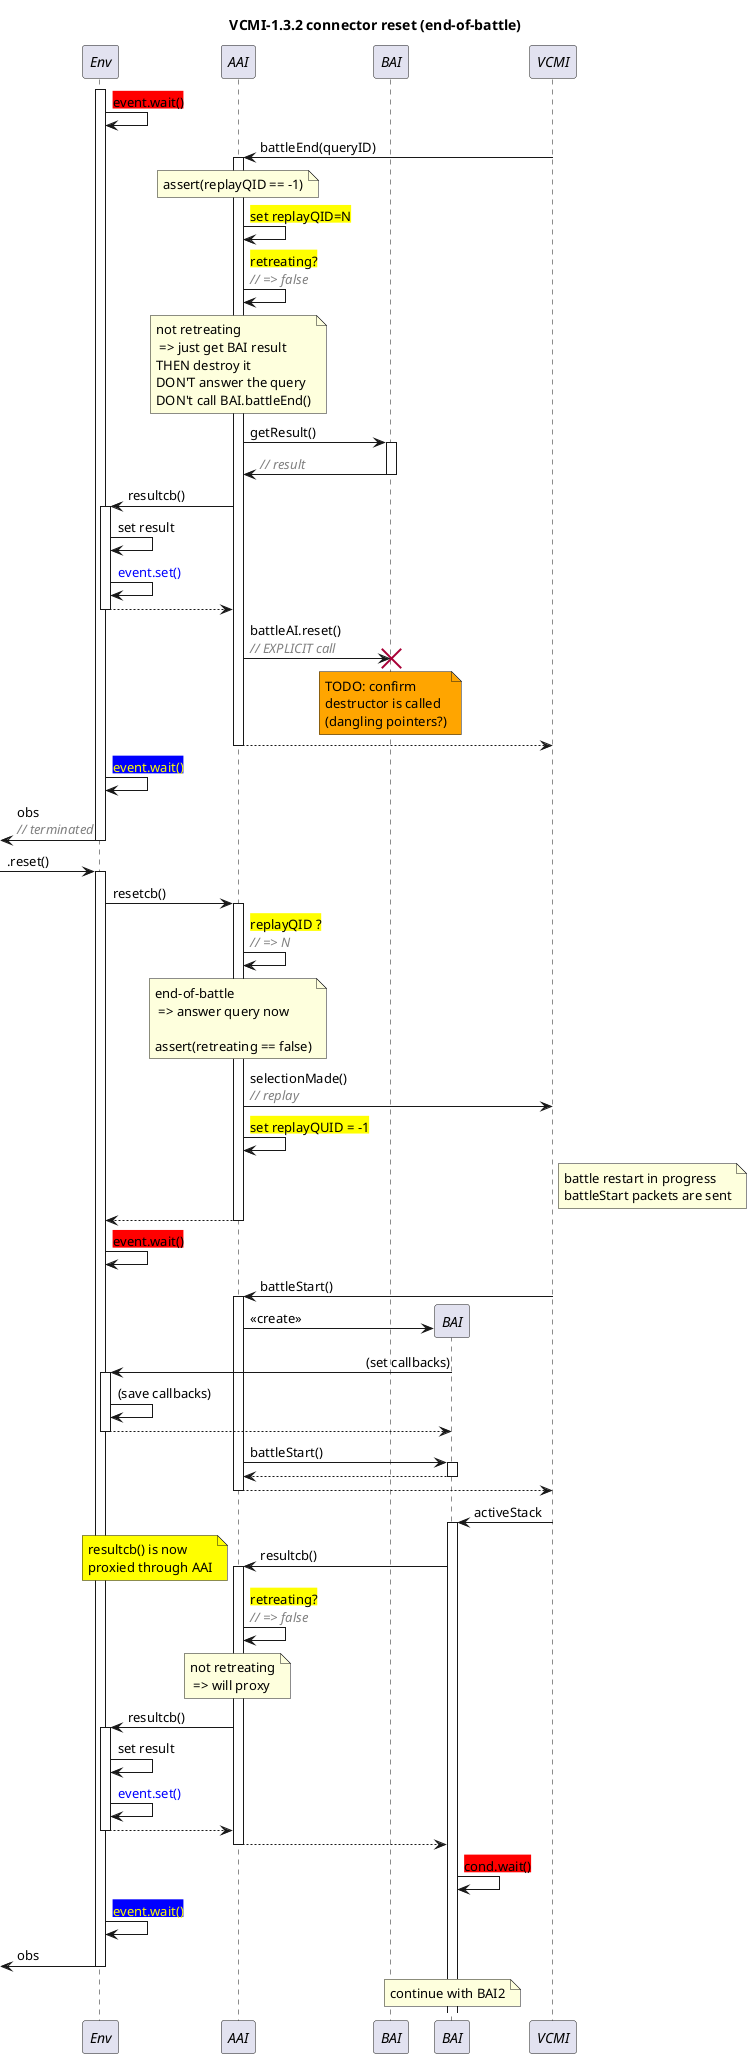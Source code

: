 @startuml "vcmi-1.32-reset-endbattle"

title "VCMI-1.3.2 connector reset (end-of-battle)"

skinparam sequenceBoxBorderColor #FFF

!$nbsp = "<U+00A0>"

' workaround the fact that text alignment can only be
' set globally. Using hspace(n) returns N monospaced
' $nbsp chars
!function $hspace($length)
  !$res = ""
  !$i = $length
  !while $i > 0
    !$res = $res + $nbsp
    !$i = $i - 1
  !endwhile
  !return "<font:monospaced>"+$res+"</font>"
!endfunction

!function $desc($txt)
  !return "<font:Arial><color:Gray><i>// "+$txt+"</i></color></font>"
!endfunction

!function $wait($type, $set)
  !if ($set == 0)
    !return "<back:red>"+$type+".wait()</back>"
  !endif

  !return "<color:yellow><back:blue>"+$type+".wait()</back></color>"
!endfunction

!function $cond_notify()
  !return "<color:blue>cond.notify()</color>"
!endfunction

!function $event_set()
  !return "<color:blue>event.set()</color>"
!endfunction

participant "//Env//" as env
participant "//AAI//" as AAI
participant "//BAI//" as BAI
participant "//BAI//" as BAI2
participant "//VCMI//" as vcmi

activate env
env -> env : $wait(event,0)

vcmi -> AAI : battleEnd(queryID)
activate AAI
note over AAI: assert(replayQID == -1)
AAI -> AAI : <back:yellow>set replayQID=N</back>

AAI -> AAI : <back:yellow>retreating?</back>\n$desc("=> false")
note over AAI: not retreating\n => just get BAI result\nTHEN destroy it\nDON'T answer the query\nDON't call BAI.battleEnd()

AAI -> BAI : getResult()
activate BAI
BAI -> AAI : $desc(result)
deactivate BAI

AAI -> env : resultcb()
activate env
env -> env : set result
env -> env : $event_set()
env --> AAI :
deactivate env

AAI -> BAI : battleAI.reset()\n$desc("EXPLICIT call")
note over BAI #orange: TODO: confirm\ndestructor is called\n(dangling pointers?)
destroy BAI

AAI --> vcmi :
deactivate AAI
env -> env : $wait(event,1)

[<- env : obs\n$desc("terminated")
deactivate env

[-> env : .reset()
activate env

env -> AAI : resetcb()
activate AAI

AAI -> AAI : <back:yellow>replayQID ?</back>\n$desc("=> N")
note over AAI : end-of-battle\n => answer query now\n\nassert(retreating == false)

AAI -> vcmi : selectionMade()\n$desc(replay)
AAI -> AAI : <back:yellow>set replayQUID = -1

note right of vcmi
battle restart in progress
battleStart packets are sent
end note

AAI --> env :
deactivate AAI
env -> env : $wait(event,0)

vcmi -> AAI : battleStart()
activate AAI
create BAI2
AAI -> BAI2 : <<create>>
BAI2 -> env : $hspace(30) (set callbacks)
activate env
env -> env : (save callbacks)
env --> BAI2 :
deactivate env
AAI -> BAI2 : battleStart()
activate BAI2
BAI2 --> AAI :
deactivate BAI2
AAI --> vcmi :
deactivate AAI


vcmi -> BAI2 : activeStack
activate BAI2
BAI2 -> AAI : resultcb()
activate AAI
note left #yellow: resultcb() is now\nproxied through AAI
AAI -> AAI : <back:yellow>retreating?</back>\n$desc("=> false")
note over AAI: not retreating\n => will proxy
AAI -> env : resultcb()
activate env
env -> env : set result
env -> env : $event_set()
env --> AAI :
deactivate env
AAI --> BAI2 :
deactivate AAI
BAI2 -> BAI2 : $wait(cond,0)
env -> env : $wait(event,1)
[<- env : obs
deactivate env

note over BAI2 : continue with BAI2

@enduml
